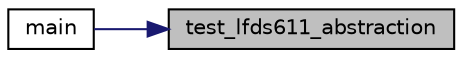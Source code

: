digraph "test_lfds611_abstraction"
{
 // LATEX_PDF_SIZE
  edge [fontname="Helvetica",fontsize="10",labelfontname="Helvetica",labelfontsize="10"];
  node [fontname="Helvetica",fontsize="10",shape=record];
  rankdir="RL";
  Node1 [label="test_lfds611_abstraction",height=0.2,width=0.4,color="black", fillcolor="grey75", style="filled", fontcolor="black",tooltip=" "];
  Node1 -> Node2 [dir="back",color="midnightblue",fontsize="10",style="solid",fontname="Helvetica"];
  Node2 [label="main",height=0.2,width=0.4,color="black", fillcolor="white", style="filled",URL="$UTIL_2LFDS_2liblfds6_81_81_2test_2src_2main_8c.html#a3c04138a5bfe5d72780bb7e82a18e627",tooltip=" "];
}
